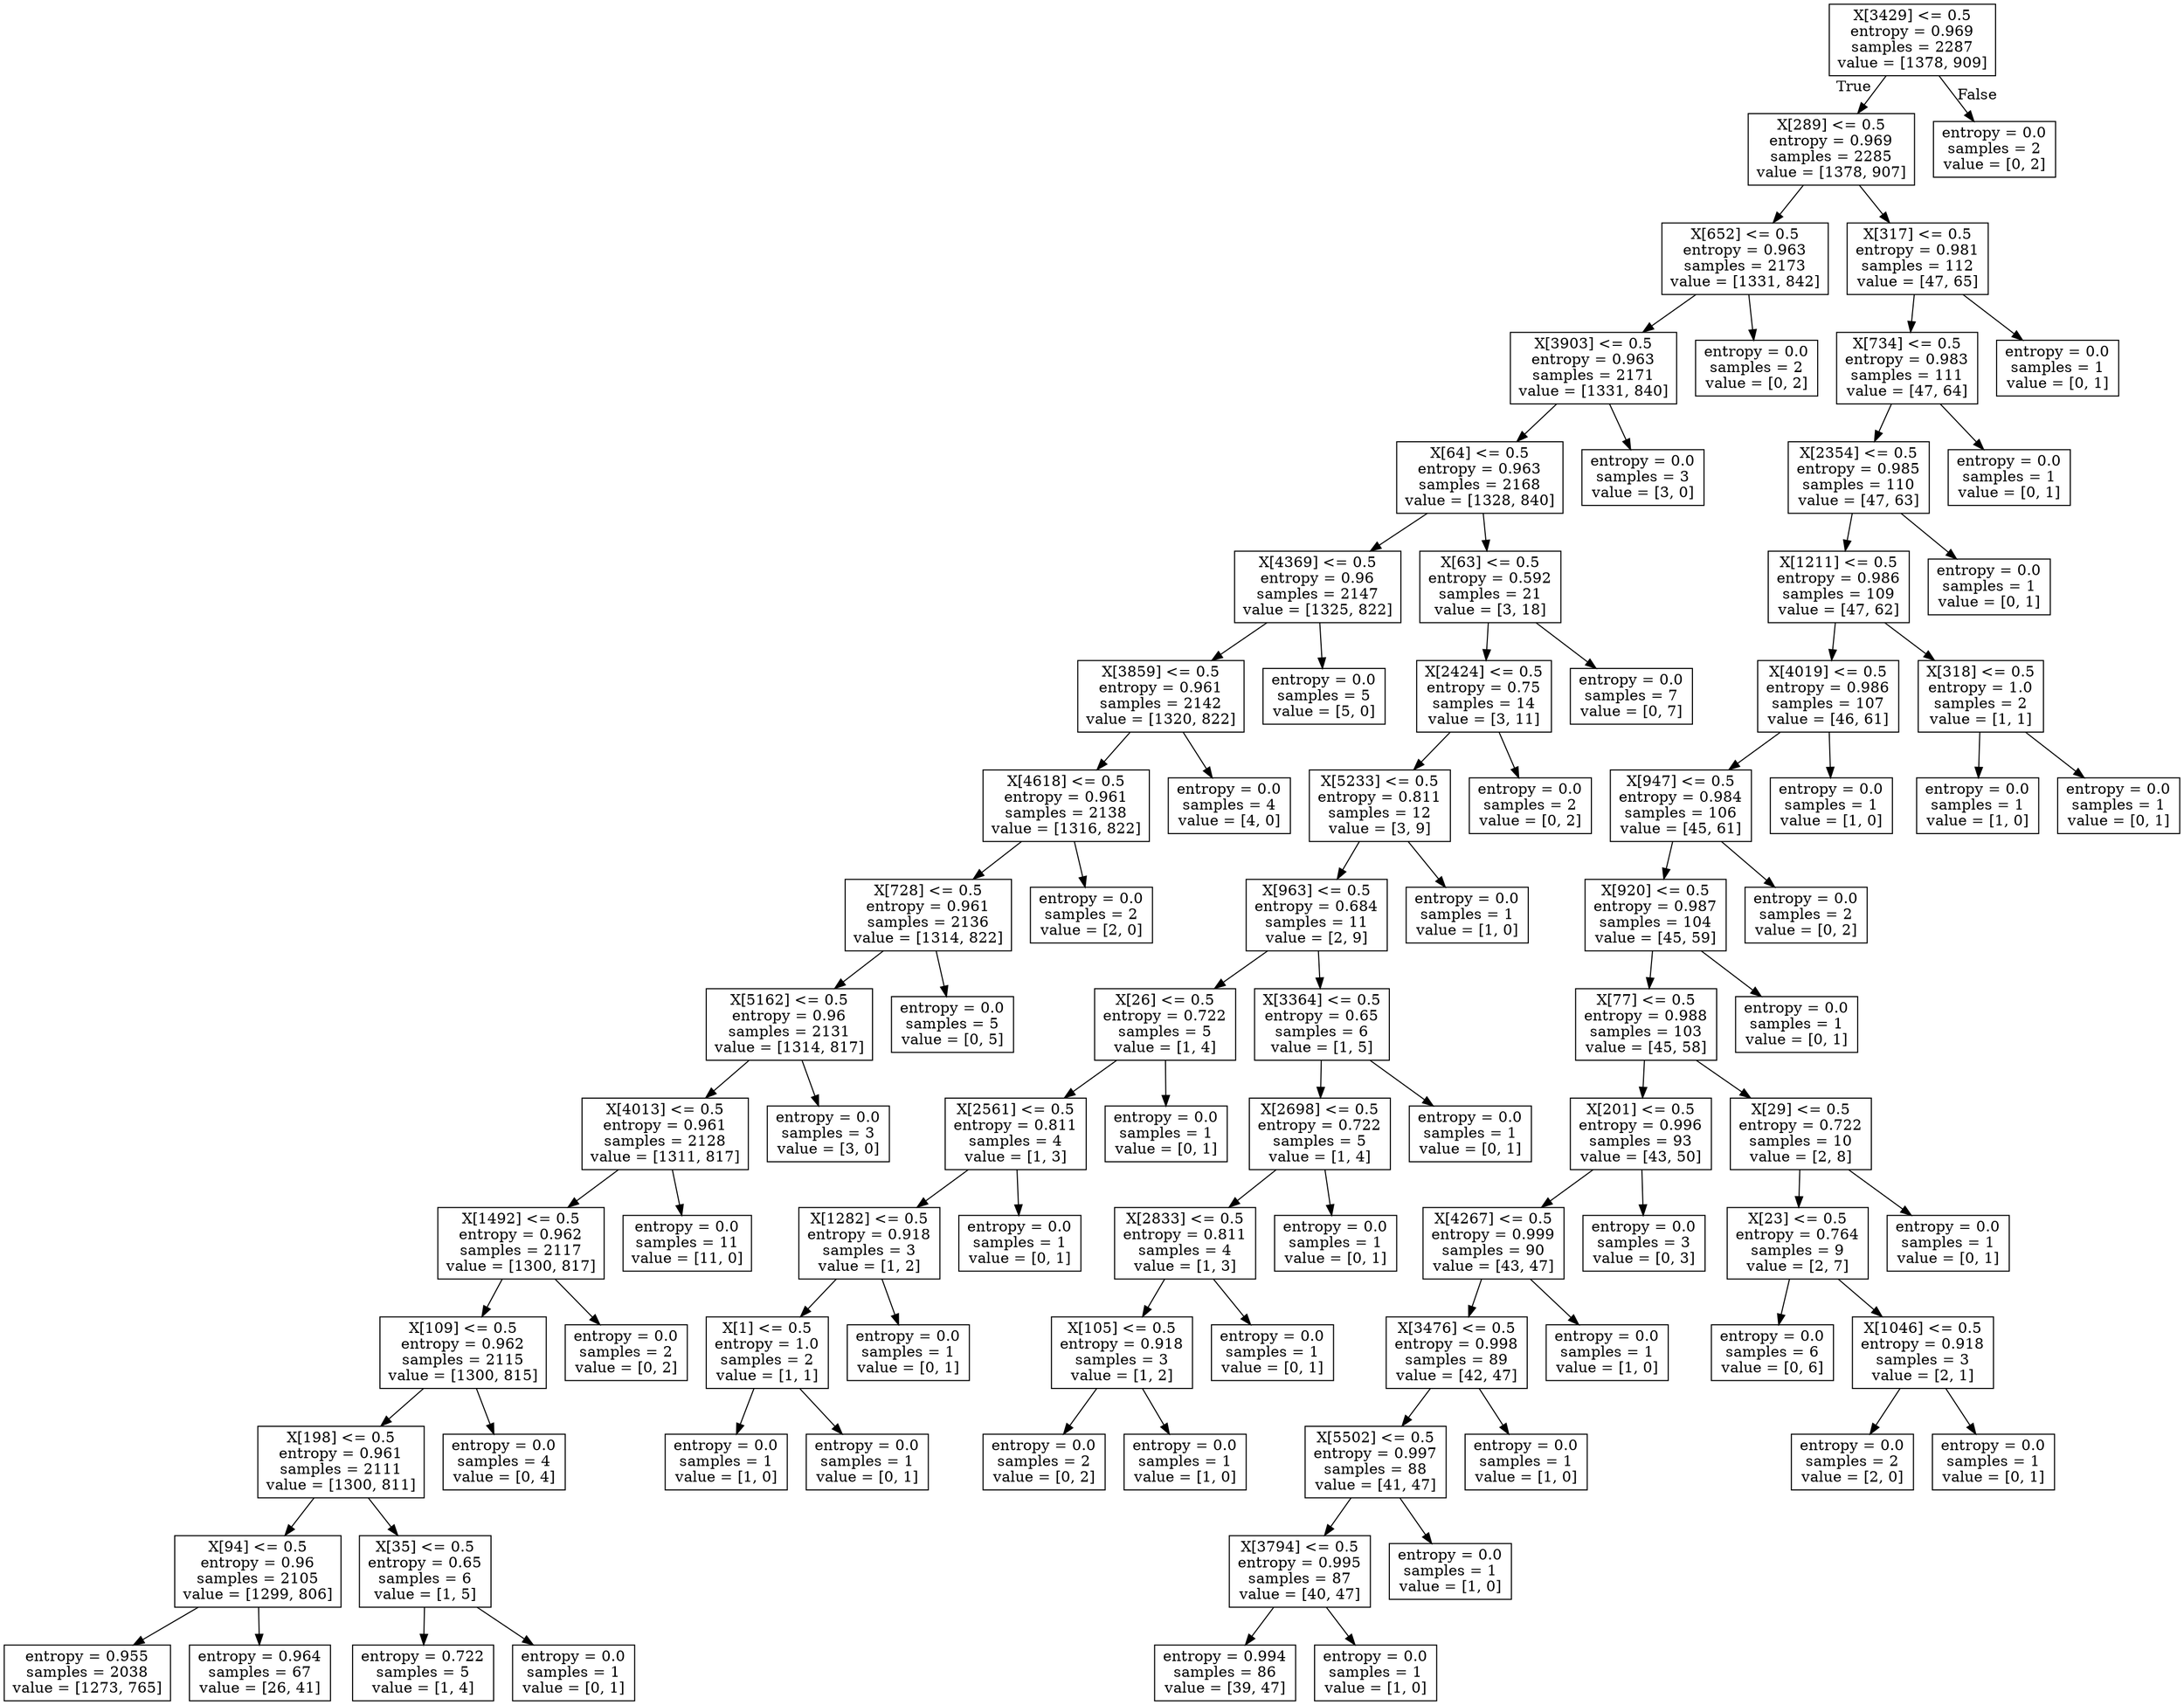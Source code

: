 digraph Tree {
node [shape=box] ;
0 [label="X[3429] <= 0.5\nentropy = 0.969\nsamples = 2287\nvalue = [1378, 909]"] ;
1 [label="X[289] <= 0.5\nentropy = 0.969\nsamples = 2285\nvalue = [1378, 907]"] ;
0 -> 1 [labeldistance=2.5, labelangle=45, headlabel="True"] ;
2 [label="X[652] <= 0.5\nentropy = 0.963\nsamples = 2173\nvalue = [1331, 842]"] ;
1 -> 2 ;
3 [label="X[3903] <= 0.5\nentropy = 0.963\nsamples = 2171\nvalue = [1331, 840]"] ;
2 -> 3 ;
4 [label="X[64] <= 0.5\nentropy = 0.963\nsamples = 2168\nvalue = [1328, 840]"] ;
3 -> 4 ;
5 [label="X[4369] <= 0.5\nentropy = 0.96\nsamples = 2147\nvalue = [1325, 822]"] ;
4 -> 5 ;
6 [label="X[3859] <= 0.5\nentropy = 0.961\nsamples = 2142\nvalue = [1320, 822]"] ;
5 -> 6 ;
7 [label="X[4618] <= 0.5\nentropy = 0.961\nsamples = 2138\nvalue = [1316, 822]"] ;
6 -> 7 ;
8 [label="X[728] <= 0.5\nentropy = 0.961\nsamples = 2136\nvalue = [1314, 822]"] ;
7 -> 8 ;
9 [label="X[5162] <= 0.5\nentropy = 0.96\nsamples = 2131\nvalue = [1314, 817]"] ;
8 -> 9 ;
10 [label="X[4013] <= 0.5\nentropy = 0.961\nsamples = 2128\nvalue = [1311, 817]"] ;
9 -> 10 ;
11 [label="X[1492] <= 0.5\nentropy = 0.962\nsamples = 2117\nvalue = [1300, 817]"] ;
10 -> 11 ;
12 [label="X[109] <= 0.5\nentropy = 0.962\nsamples = 2115\nvalue = [1300, 815]"] ;
11 -> 12 ;
13 [label="X[198] <= 0.5\nentropy = 0.961\nsamples = 2111\nvalue = [1300, 811]"] ;
12 -> 13 ;
14 [label="X[94] <= 0.5\nentropy = 0.96\nsamples = 2105\nvalue = [1299, 806]"] ;
13 -> 14 ;
15 [label="entropy = 0.955\nsamples = 2038\nvalue = [1273, 765]"] ;
14 -> 15 ;
16 [label="entropy = 0.964\nsamples = 67\nvalue = [26, 41]"] ;
14 -> 16 ;
17 [label="X[35] <= 0.5\nentropy = 0.65\nsamples = 6\nvalue = [1, 5]"] ;
13 -> 17 ;
18 [label="entropy = 0.722\nsamples = 5\nvalue = [1, 4]"] ;
17 -> 18 ;
19 [label="entropy = 0.0\nsamples = 1\nvalue = [0, 1]"] ;
17 -> 19 ;
20 [label="entropy = 0.0\nsamples = 4\nvalue = [0, 4]"] ;
12 -> 20 ;
21 [label="entropy = 0.0\nsamples = 2\nvalue = [0, 2]"] ;
11 -> 21 ;
22 [label="entropy = 0.0\nsamples = 11\nvalue = [11, 0]"] ;
10 -> 22 ;
23 [label="entropy = 0.0\nsamples = 3\nvalue = [3, 0]"] ;
9 -> 23 ;
24 [label="entropy = 0.0\nsamples = 5\nvalue = [0, 5]"] ;
8 -> 24 ;
25 [label="entropy = 0.0\nsamples = 2\nvalue = [2, 0]"] ;
7 -> 25 ;
26 [label="entropy = 0.0\nsamples = 4\nvalue = [4, 0]"] ;
6 -> 26 ;
27 [label="entropy = 0.0\nsamples = 5\nvalue = [5, 0]"] ;
5 -> 27 ;
28 [label="X[63] <= 0.5\nentropy = 0.592\nsamples = 21\nvalue = [3, 18]"] ;
4 -> 28 ;
29 [label="X[2424] <= 0.5\nentropy = 0.75\nsamples = 14\nvalue = [3, 11]"] ;
28 -> 29 ;
30 [label="X[5233] <= 0.5\nentropy = 0.811\nsamples = 12\nvalue = [3, 9]"] ;
29 -> 30 ;
31 [label="X[963] <= 0.5\nentropy = 0.684\nsamples = 11\nvalue = [2, 9]"] ;
30 -> 31 ;
32 [label="X[26] <= 0.5\nentropy = 0.722\nsamples = 5\nvalue = [1, 4]"] ;
31 -> 32 ;
33 [label="X[2561] <= 0.5\nentropy = 0.811\nsamples = 4\nvalue = [1, 3]"] ;
32 -> 33 ;
34 [label="X[1282] <= 0.5\nentropy = 0.918\nsamples = 3\nvalue = [1, 2]"] ;
33 -> 34 ;
35 [label="X[1] <= 0.5\nentropy = 1.0\nsamples = 2\nvalue = [1, 1]"] ;
34 -> 35 ;
36 [label="entropy = 0.0\nsamples = 1\nvalue = [1, 0]"] ;
35 -> 36 ;
37 [label="entropy = 0.0\nsamples = 1\nvalue = [0, 1]"] ;
35 -> 37 ;
38 [label="entropy = 0.0\nsamples = 1\nvalue = [0, 1]"] ;
34 -> 38 ;
39 [label="entropy = 0.0\nsamples = 1\nvalue = [0, 1]"] ;
33 -> 39 ;
40 [label="entropy = 0.0\nsamples = 1\nvalue = [0, 1]"] ;
32 -> 40 ;
41 [label="X[3364] <= 0.5\nentropy = 0.65\nsamples = 6\nvalue = [1, 5]"] ;
31 -> 41 ;
42 [label="X[2698] <= 0.5\nentropy = 0.722\nsamples = 5\nvalue = [1, 4]"] ;
41 -> 42 ;
43 [label="X[2833] <= 0.5\nentropy = 0.811\nsamples = 4\nvalue = [1, 3]"] ;
42 -> 43 ;
44 [label="X[105] <= 0.5\nentropy = 0.918\nsamples = 3\nvalue = [1, 2]"] ;
43 -> 44 ;
45 [label="entropy = 0.0\nsamples = 2\nvalue = [0, 2]"] ;
44 -> 45 ;
46 [label="entropy = 0.0\nsamples = 1\nvalue = [1, 0]"] ;
44 -> 46 ;
47 [label="entropy = 0.0\nsamples = 1\nvalue = [0, 1]"] ;
43 -> 47 ;
48 [label="entropy = 0.0\nsamples = 1\nvalue = [0, 1]"] ;
42 -> 48 ;
49 [label="entropy = 0.0\nsamples = 1\nvalue = [0, 1]"] ;
41 -> 49 ;
50 [label="entropy = 0.0\nsamples = 1\nvalue = [1, 0]"] ;
30 -> 50 ;
51 [label="entropy = 0.0\nsamples = 2\nvalue = [0, 2]"] ;
29 -> 51 ;
52 [label="entropy = 0.0\nsamples = 7\nvalue = [0, 7]"] ;
28 -> 52 ;
53 [label="entropy = 0.0\nsamples = 3\nvalue = [3, 0]"] ;
3 -> 53 ;
54 [label="entropy = 0.0\nsamples = 2\nvalue = [0, 2]"] ;
2 -> 54 ;
55 [label="X[317] <= 0.5\nentropy = 0.981\nsamples = 112\nvalue = [47, 65]"] ;
1 -> 55 ;
56 [label="X[734] <= 0.5\nentropy = 0.983\nsamples = 111\nvalue = [47, 64]"] ;
55 -> 56 ;
57 [label="X[2354] <= 0.5\nentropy = 0.985\nsamples = 110\nvalue = [47, 63]"] ;
56 -> 57 ;
58 [label="X[1211] <= 0.5\nentropy = 0.986\nsamples = 109\nvalue = [47, 62]"] ;
57 -> 58 ;
59 [label="X[4019] <= 0.5\nentropy = 0.986\nsamples = 107\nvalue = [46, 61]"] ;
58 -> 59 ;
60 [label="X[947] <= 0.5\nentropy = 0.984\nsamples = 106\nvalue = [45, 61]"] ;
59 -> 60 ;
61 [label="X[920] <= 0.5\nentropy = 0.987\nsamples = 104\nvalue = [45, 59]"] ;
60 -> 61 ;
62 [label="X[77] <= 0.5\nentropy = 0.988\nsamples = 103\nvalue = [45, 58]"] ;
61 -> 62 ;
63 [label="X[201] <= 0.5\nentropy = 0.996\nsamples = 93\nvalue = [43, 50]"] ;
62 -> 63 ;
64 [label="X[4267] <= 0.5\nentropy = 0.999\nsamples = 90\nvalue = [43, 47]"] ;
63 -> 64 ;
65 [label="X[3476] <= 0.5\nentropy = 0.998\nsamples = 89\nvalue = [42, 47]"] ;
64 -> 65 ;
66 [label="X[5502] <= 0.5\nentropy = 0.997\nsamples = 88\nvalue = [41, 47]"] ;
65 -> 66 ;
67 [label="X[3794] <= 0.5\nentropy = 0.995\nsamples = 87\nvalue = [40, 47]"] ;
66 -> 67 ;
68 [label="entropy = 0.994\nsamples = 86\nvalue = [39, 47]"] ;
67 -> 68 ;
69 [label="entropy = 0.0\nsamples = 1\nvalue = [1, 0]"] ;
67 -> 69 ;
70 [label="entropy = 0.0\nsamples = 1\nvalue = [1, 0]"] ;
66 -> 70 ;
71 [label="entropy = 0.0\nsamples = 1\nvalue = [1, 0]"] ;
65 -> 71 ;
72 [label="entropy = 0.0\nsamples = 1\nvalue = [1, 0]"] ;
64 -> 72 ;
73 [label="entropy = 0.0\nsamples = 3\nvalue = [0, 3]"] ;
63 -> 73 ;
74 [label="X[29] <= 0.5\nentropy = 0.722\nsamples = 10\nvalue = [2, 8]"] ;
62 -> 74 ;
75 [label="X[23] <= 0.5\nentropy = 0.764\nsamples = 9\nvalue = [2, 7]"] ;
74 -> 75 ;
76 [label="entropy = 0.0\nsamples = 6\nvalue = [0, 6]"] ;
75 -> 76 ;
77 [label="X[1046] <= 0.5\nentropy = 0.918\nsamples = 3\nvalue = [2, 1]"] ;
75 -> 77 ;
78 [label="entropy = 0.0\nsamples = 2\nvalue = [2, 0]"] ;
77 -> 78 ;
79 [label="entropy = 0.0\nsamples = 1\nvalue = [0, 1]"] ;
77 -> 79 ;
80 [label="entropy = 0.0\nsamples = 1\nvalue = [0, 1]"] ;
74 -> 80 ;
81 [label="entropy = 0.0\nsamples = 1\nvalue = [0, 1]"] ;
61 -> 81 ;
82 [label="entropy = 0.0\nsamples = 2\nvalue = [0, 2]"] ;
60 -> 82 ;
83 [label="entropy = 0.0\nsamples = 1\nvalue = [1, 0]"] ;
59 -> 83 ;
84 [label="X[318] <= 0.5\nentropy = 1.0\nsamples = 2\nvalue = [1, 1]"] ;
58 -> 84 ;
85 [label="entropy = 0.0\nsamples = 1\nvalue = [1, 0]"] ;
84 -> 85 ;
86 [label="entropy = 0.0\nsamples = 1\nvalue = [0, 1]"] ;
84 -> 86 ;
87 [label="entropy = 0.0\nsamples = 1\nvalue = [0, 1]"] ;
57 -> 87 ;
88 [label="entropy = 0.0\nsamples = 1\nvalue = [0, 1]"] ;
56 -> 88 ;
89 [label="entropy = 0.0\nsamples = 1\nvalue = [0, 1]"] ;
55 -> 89 ;
90 [label="entropy = 0.0\nsamples = 2\nvalue = [0, 2]"] ;
0 -> 90 [labeldistance=2.5, labelangle=-45, headlabel="False"] ;
}